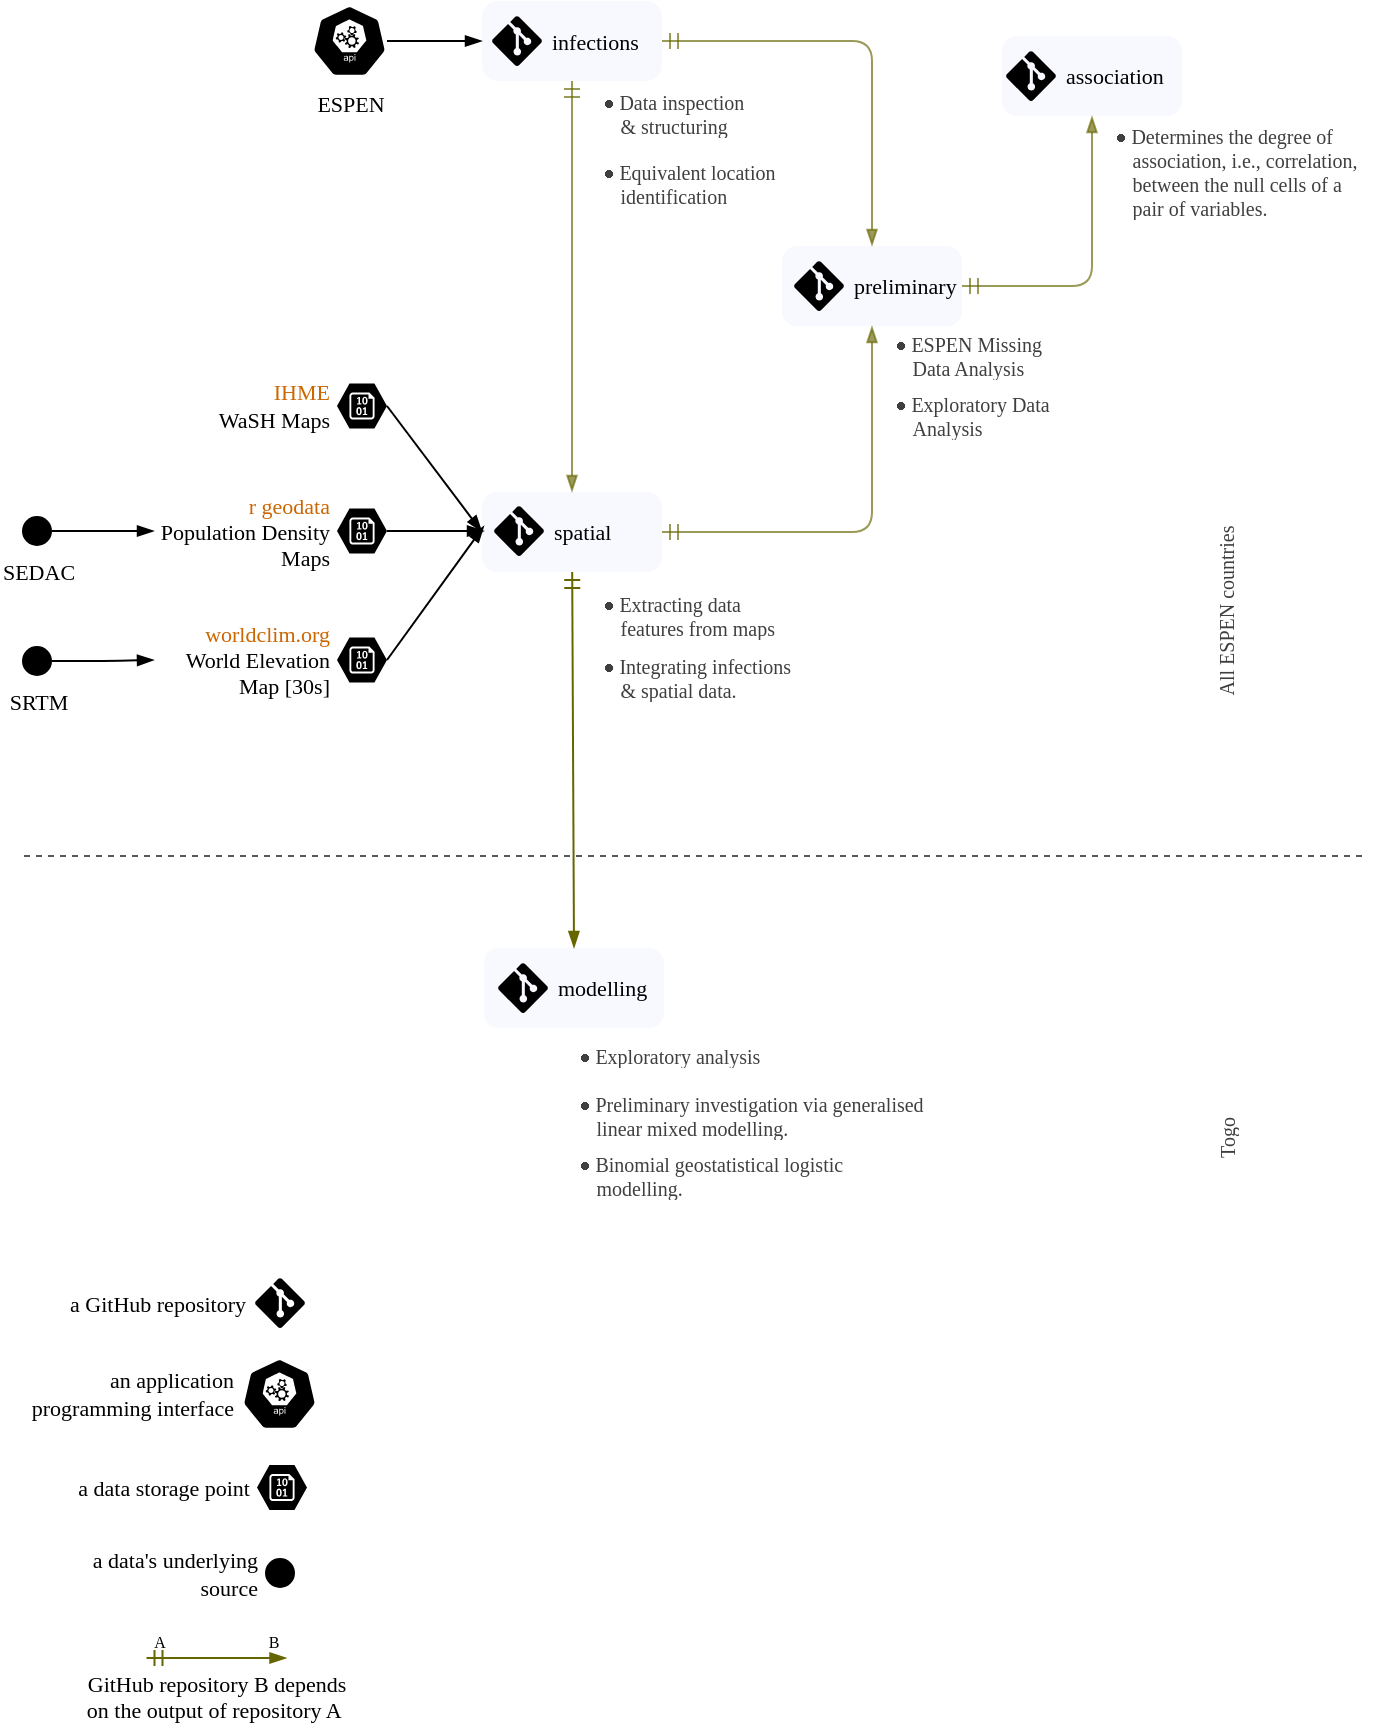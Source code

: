 <mxfile version="20.3.0" type="device"><diagram id="d1ab7348-05c3-a1e3-ca4d-12c340fd6b49" name="flow"><mxGraphModel dx="1038" dy="651" grid="1" gridSize="10" guides="1" tooltips="1" connect="1" arrows="1" fold="1" page="1" pageScale="1" pageWidth="827" pageHeight="1169" background="none" math="1" shadow="0"><root><mxCell id="0"/><mxCell id="1" parent="0"/><mxCell id="x-riW3ZFoQ_IFZtjwUd2-361" style="edgeStyle=orthogonalEdgeStyle;rounded=1;orthogonalLoop=1;jettySize=auto;html=1;entryX=0.5;entryY=1;entryDx=0;entryDy=0;startArrow=ERmandOne;startFill=0;endArrow=blockThin;endFill=1;strokeColor=#666600;opacity=65;" parent="1" source="1m_8A3rN13Qf_xB14CXs-471" target="1m_8A3rN13Qf_xB14CXs-472" edge="1"><mxGeometry relative="1" as="geometry"/></mxCell><mxCell id="x-riW3ZFoQ_IFZtjwUd2-366" value="" style="endArrow=none;dashed=1;html=1;rounded=1;strokeColor=#000000;opacity=65;" parent="1" edge="1"><mxGeometry width="50" height="50" relative="1" as="geometry"><mxPoint x="110" y="540" as="sourcePoint"/><mxPoint x="780" y="540" as="targetPoint"/></mxGeometry></mxCell><UserObject label="a GitHub repository" linkTarget="_blank" id="p4-r0AeJtEcNpWh-sozY-361"><mxCell style="verticalLabelPosition=middle;html=1;verticalAlign=middle;align=right;strokeColor=none;fillColor=#000000;shape=mxgraph.azure.git_repository;shadow=0;rotation=0;labelPosition=left;spacingRight=1;spacing=5;fontFamily=Gafata;fontSize=11;" vertex="1" parent="1"><mxGeometry x="225.5" y="751" width="25" height="25" as="geometry"/></mxCell></UserObject><mxCell id="p4-r0AeJtEcNpWh-sozY-362" value="an application&lt;br&gt;programming&amp;nbsp;interface" style="sketch=0;html=1;dashed=0;whitespace=wrap;fillColor=#000000;strokeColor=#ffffff;points=[[0.005,0.63,0],[0.1,0.2,0],[0.9,0.2,0],[0.5,0,0],[0.995,0.63,0],[0.72,0.99,0],[0.5,1,0],[0.28,0.99,0]];shape=mxgraph.kubernetes.icon;prIcon=api;labelPosition=left;verticalLabelPosition=middle;align=right;verticalAlign=middle;fontFamily=Gafata;fontSize=11;rotation=0;spacing=5;" vertex="1" parent="1"><mxGeometry x="219" y="791" width="37.5" height="36" as="geometry"/></mxCell><mxCell id="p4-r0AeJtEcNpWh-sozY-363" value="a data storage point" style="verticalLabelPosition=middle;html=1;verticalAlign=middle;align=right;strokeColor=none;fillColor=#000000;shape=mxgraph.azure.storage_blob;shadow=0;fontFamily=Gafata;fontSize=11;fontColor=#000000;rotation=0;labelPosition=left;spacing=5;" vertex="1" parent="1"><mxGeometry x="226.5" y="844.5" width="25" height="22.5" as="geometry"/></mxCell><mxCell id="p4-r0AeJtEcNpWh-sozY-364" value="a data's underlying&lt;br&gt;source" style="shape=ellipse;html=1;dashed=0;whitespace=wrap;aspect=fixed;perimeter=ellipsePerimeter;shadow=0;sketch=0;strokeColor=none;strokeWidth=1;fontFamily=Gafata;fontSize=11;fontColor=#000000;fillColor=#000000;rotation=0;labelPosition=left;verticalLabelPosition=middle;align=right;verticalAlign=middle;spacing=5;" vertex="1" parent="1"><mxGeometry x="230.5" y="891" width="15" height="15" as="geometry"/></mxCell><mxCell id="p4-r0AeJtEcNpWh-sozY-365" value="GitHub repository B depends&lt;br&gt;on the output of repository A&amp;nbsp;" style="edgeStyle=none;rounded=1;sketch=0;orthogonalLoop=1;jettySize=auto;html=1;shadow=0;strokeWidth=1;fontFamily=Gafata;fontSize=11;fontColor=#000000;startArrow=ERmandOne;startFill=0;endArrow=blockThin;endFill=1;elbow=vertical;strokeColor=#666600;labelPosition=center;verticalLabelPosition=bottom;align=center;verticalAlign=top;spacingLeft=0;" edge="1" parent="1"><mxGeometry relative="1" as="geometry"><mxPoint x="171.25" y="941" as="sourcePoint"/><mxPoint x="241.25" y="941" as="targetPoint"/></mxGeometry></mxCell><mxCell id="p4-r0AeJtEcNpWh-sozY-366" value="&lt;font style=&quot;font-size: 8px;&quot;&gt;B&lt;/font&gt;" style="text;html=1;strokeColor=none;fillColor=none;align=center;verticalAlign=middle;whiteSpace=wrap;rounded=1;fontSize=8;fontFamily=Gafata;" vertex="1" parent="1"><mxGeometry x="230.25" y="923" width="10" height="20" as="geometry"/></mxCell><mxCell id="p4-r0AeJtEcNpWh-sozY-367" value="&lt;font style=&quot;font-size: 8px;&quot;&gt;A&lt;/font&gt;" style="text;html=1;strokeColor=none;fillColor=none;align=center;verticalAlign=middle;whiteSpace=wrap;rounded=1;fontSize=8;fontFamily=Gafata;" vertex="1" parent="1"><mxGeometry x="173" y="923" width="10" height="20" as="geometry"/></mxCell><UserObject label="All ESPEN countries" tooltip="Geographic information processing: Extracting spatial data features per ESPEN STH experiments site." id="p4-r0AeJtEcNpWh-sozY-368"><mxCell style="text;html=1;strokeColor=none;fillColor=none;align=center;verticalAlign=middle;whiteSpace=wrap;rounded=1;fontFamily=Gafata;fontSize=10;opacity=15;fontColor=#000000;textOpacity=75;direction=south;horizontal=0;" vertex="1" parent="1"><mxGeometry x="703.5" y="366.5" width="14.5" height="101" as="geometry"/></mxCell></UserObject><UserObject label="Togo" tooltip="Geographic information processing: Extracting spatial data features per ESPEN STH experiments site." id="p4-r0AeJtEcNpWh-sozY-369"><mxCell style="text;html=1;strokeColor=none;fillColor=none;align=center;verticalAlign=middle;whiteSpace=wrap;rounded=1;fontFamily=Gafata;fontSize=10;opacity=15;fontColor=#000000;textOpacity=75;direction=south;horizontal=0;" vertex="1" parent="1"><mxGeometry x="703.5" y="630" width="14.5" height="101" as="geometry"/></mxCell></UserObject><mxCell id="1m_8A3rN13Qf_xB14CXs-442" value="output" parent="0"/><mxCell id="1m_8A3rN13Qf_xB14CXs-449" value="" style="strokeColor=none;fillColor=#CCCCFF;shadow=0;strokeWidth=1;rounded=1;absoluteArcSize=1;arcSize=15;fontSize=12;fontColor=#9E9E9E;align=center;html=1;opacity=15;rotation=0;" parent="1m_8A3rN13Qf_xB14CXs-442" vertex="1"><mxGeometry x="339" y="358" width="90" height="40" as="geometry"/></mxCell><mxCell id="1m_8A3rN13Qf_xB14CXs-416" value="git" parent="0"/><UserObject label="" linkTarget="_blank" id="1m_8A3rN13Qf_xB14CXs-471"><mxCell style="strokeColor=none;fillColor=#CCCCFF;shadow=0;strokeWidth=1;rounded=1;absoluteArcSize=1;arcSize=15;fontSize=12;fontColor=#9E9E9E;align=center;html=1;opacity=15;rotation=0;" parent="1m_8A3rN13Qf_xB14CXs-416" vertex="1"><mxGeometry x="489" y="235" width="90" height="40" as="geometry"/></mxCell></UserObject><mxCell id="1m_8A3rN13Qf_xB14CXs-470" value="" style="strokeColor=none;fillColor=#CCCCFF;shadow=0;strokeWidth=1;rounded=1;absoluteArcSize=1;arcSize=15;fontSize=12;fontColor=#9E9E9E;align=center;html=1;opacity=15;rotation=0;" parent="1m_8A3rN13Qf_xB14CXs-416" vertex="1"><mxGeometry x="340" y="586" width="90" height="40" as="geometry"/></mxCell><mxCell id="1m_8A3rN13Qf_xB14CXs-472" value="" style="strokeColor=none;fillColor=#CCCCFF;shadow=0;strokeWidth=1;rounded=1;absoluteArcSize=1;arcSize=15;fontSize=12;fontColor=#9E9E9E;align=center;html=1;opacity=15;rotation=0;" parent="1m_8A3rN13Qf_xB14CXs-416" vertex="1"><mxGeometry x="599" y="130" width="90" height="40" as="geometry"/></mxCell><mxCell id="1m_8A3rN13Qf_xB14CXs-447" value="" style="strokeColor=none;fillColor=#CCCCFF;shadow=0;strokeWidth=1;rounded=1;absoluteArcSize=1;arcSize=16;fontSize=12;fontColor=#9E9E9E;align=center;html=1;opacity=15;rotation=0;" parent="1m_8A3rN13Qf_xB14CXs-416" vertex="1"><mxGeometry x="339" y="112.5" width="90" height="40" as="geometry"/></mxCell><UserObject label="infections" link="https://www.github.com/helminthiases/infections" linkTarget="_blank" id="1m_8A3rN13Qf_xB14CXs-414"><mxCell style="verticalLabelPosition=middle;html=1;verticalAlign=middle;align=left;strokeColor=none;fillColor=#000000;shape=mxgraph.azure.git_repository;shadow=0;rotation=0;labelPosition=right;spacingRight=1;spacing=5;fontFamily=Gafata;fontSize=11;" parent="1m_8A3rN13Qf_xB14CXs-416" vertex="1"><mxGeometry x="344" y="120" width="25" height="25" as="geometry"/></mxCell></UserObject><UserObject label="spatial" link="https://www.github.com/helminthiases/spatial" linkTarget="_blank" id="1m_8A3rN13Qf_xB14CXs-419"><mxCell style="verticalLabelPosition=middle;html=1;verticalAlign=middle;align=left;strokeColor=none;fillColor=#000000;shape=mxgraph.azure.git_repository;shadow=0;rotation=0;labelPosition=right;spacingRight=1;spacing=5;fontFamily=Gafata;fontSize=11;" parent="1m_8A3rN13Qf_xB14CXs-416" vertex="1"><mxGeometry x="345" y="365" width="25" height="25" as="geometry"/></mxCell></UserObject><mxCell id="1m_8A3rN13Qf_xB14CXs-475" value="\( \bullet\)&amp;nbsp;Data inspection&lt;br&gt;\(\;\;\) &amp;amp; structuring" style="text;html=1;strokeColor=none;fillColor=none;align=left;verticalAlign=middle;whiteSpace=wrap;rounded=1;fontFamily=Gafata;fontSize=10;opacity=15;fontColor=#000000;textOpacity=75;glass=1;" parent="1m_8A3rN13Qf_xB14CXs-416" vertex="1"><mxGeometry x="398" y="154" width="90" height="30" as="geometry"/></mxCell><UserObject label="\( \bullet\)&amp;nbsp;Equivalent location&lt;br&gt;\(\;\;\)&amp;nbsp;identification" tooltip="The identification of equivalent locations via graphical networks." id="1m_8A3rN13Qf_xB14CXs-476"><mxCell style="text;html=1;strokeColor=none;fillColor=none;align=left;verticalAlign=middle;whiteSpace=wrap;rounded=1;fontFamily=Gafata;fontSize=10;opacity=15;fontColor=#000000;textOpacity=75;glass=1;" parent="1m_8A3rN13Qf_xB14CXs-416" vertex="1"><mxGeometry x="398" y="189" width="94" height="30" as="geometry"/></mxCell></UserObject><UserObject label="\( \bullet\) Determines the degree of&lt;br&gt;\(\;\;\) association, i.e., correlation,&lt;br&gt;\(\;\;\) between the null cells of a&lt;br&gt;\(\;\;\) pair of variables." tooltip="Determines the degree of association, i.e., correlation, between the null cells of a pair of variables." link="https://helminthiases.github.io/data/pattern.html#null-correlation" linkTarget="_blank" id="x-riW3ZFoQ_IFZtjwUd2-365"><mxCell style="text;html=1;strokeColor=none;fillColor=none;align=left;verticalAlign=middle;whiteSpace=wrap;rounded=1;fontFamily=Gafata;fontSize=10;opacity=15;fontColor=#000000;textOpacity=75;" parent="1m_8A3rN13Qf_xB14CXs-416" vertex="1"><mxGeometry x="654" y="175" width="136" height="45" as="geometry"/></mxCell></UserObject><UserObject label="\( \bullet\) ESPEN Missing&lt;br&gt;\(\;\;\) Data Analysis" link="https://helminthiases.github.io/data" linkTarget="_blank" id="1m_8A3rN13Qf_xB14CXs-482"><mxCell style="text;html=1;strokeColor=none;fillColor=none;align=left;verticalAlign=middle;whiteSpace=wrap;rounded=1;fontFamily=Gafata;fontSize=10;opacity=15;fontColor=#000000;textOpacity=75;glass=1;" parent="1m_8A3rN13Qf_xB14CXs-416" vertex="1"><mxGeometry x="544" y="275" width="103" height="30" as="geometry"/></mxCell></UserObject><UserObject label="\(\bullet\)&amp;nbsp;Exploratory Data &lt;br&gt;\(\;\;\)&amp;nbsp;Analysis" link="https://helminthiases.github.io/exploration" linkTarget="_blank" id="1m_8A3rN13Qf_xB14CXs-483"><mxCell style="text;html=1;strokeColor=none;fillColor=none;align=left;verticalAlign=middle;whiteSpace=wrap;rounded=1;fontFamily=Gafata;fontSize=10;opacity=15;fontColor=#000000;textOpacity=75;glass=1;" parent="1m_8A3rN13Qf_xB14CXs-416" vertex="1"><mxGeometry x="544" y="305" width="100" height="30" as="geometry"/></mxCell></UserObject><UserObject label="\( \bullet\) Extracting data&lt;br&gt;\(\;\;\) features from maps" tooltip="Geographic information processing: Extracting spatial data features per ESPEN STH experiments site." id="1m_8A3rN13Qf_xB14CXs-477"><mxCell style="text;html=1;strokeColor=none;fillColor=none;align=left;verticalAlign=middle;whiteSpace=wrap;rounded=1;fontFamily=Gafata;fontSize=10;opacity=15;fontColor=#000000;textOpacity=75;" parent="1m_8A3rN13Qf_xB14CXs-416" vertex="1"><mxGeometry x="398" y="405" width="101" height="30" as="geometry"/></mxCell></UserObject><UserObject label="\( \bullet\)&amp;nbsp;Integrating infections&lt;br&gt;\(\;\;\) &amp;amp; spatial data." tooltip="Integrating spatial data features &amp; ESPEN &lt;i&gt;geohelminths survey experiments&lt;/i&gt; data." id="1m_8A3rN13Qf_xB14CXs-478"><mxCell style="text;html=1;strokeColor=none;fillColor=none;align=left;verticalAlign=middle;whiteSpace=wrap;rounded=1;fontFamily=Gafata;fontSize=10;opacity=15;fontColor=#000000;textOpacity=75;" parent="1m_8A3rN13Qf_xB14CXs-416" vertex="1"><mxGeometry x="398" y="436" width="101" height="30" as="geometry"/></mxCell></UserObject><UserObject label="\( \bullet\) Exploratory analysis" tooltip="The thesis outlines the results of this exploratory data analysis." id="x-riW3ZFoQ_IFZtjwUd2-362"><mxCell style="text;html=1;strokeColor=none;fillColor=none;align=left;verticalAlign=middle;whiteSpace=wrap;rounded=1;fontFamily=Gafata;fontSize=10;opacity=15;fontColor=#000000;textOpacity=75;" parent="1m_8A3rN13Qf_xB14CXs-416" vertex="1"><mxGeometry x="386" y="625" width="101" height="30" as="geometry"/></mxCell></UserObject><UserObject label="\( \bullet\) Preliminary investigation via generalised&lt;br&gt;\(\;\;\) linear mixed modelling." tooltip="A preliminary step for binomial geostatistical logistic modelling.  Refer to the thesis for details." id="x-riW3ZFoQ_IFZtjwUd2-363"><mxCell style="text;html=1;strokeColor=none;fillColor=none;align=left;verticalAlign=middle;whiteSpace=wrap;rounded=1;fontFamily=Gafata;fontSize=10;opacity=15;fontColor=#000000;textOpacity=75;" parent="1m_8A3rN13Qf_xB14CXs-416" vertex="1"><mxGeometry x="386" y="655" width="190" height="30" as="geometry"/></mxCell></UserObject><UserObject label="\( \bullet\) Binomial geostatistical logistic&lt;br&gt;\(\;\;\) modelling." tooltip="Refer to the thesis for details." id="x-riW3ZFoQ_IFZtjwUd2-364"><mxCell style="text;html=1;strokeColor=none;fillColor=none;align=left;verticalAlign=middle;whiteSpace=wrap;rounded=1;fontFamily=Gafata;fontSize=10;opacity=15;fontColor=#000000;textOpacity=75;" parent="1m_8A3rN13Qf_xB14CXs-416" vertex="1"><mxGeometry x="386" y="685" width="190" height="30" as="geometry"/></mxCell></UserObject><UserObject label="association" link="https://www.github.com/helminthiases/association" linkTarget="_blank" id="1m_8A3rN13Qf_xB14CXs-422"><mxCell style="verticalLabelPosition=middle;html=1;verticalAlign=middle;align=left;strokeColor=none;fillColor=#000000;shape=mxgraph.azure.git_repository;shadow=0;rotation=0;labelPosition=right;spacingRight=1;spacing=5;fontFamily=Gafata;fontSize=11;" parent="1m_8A3rN13Qf_xB14CXs-416" vertex="1"><mxGeometry x="601" y="137.5" width="25" height="25" as="geometry"/></mxCell></UserObject><UserObject label="modelling" link="https://www.github.com/helminthiases/modelling" linkTarget="_blank" id="1m_8A3rN13Qf_xB14CXs-421"><mxCell style="verticalLabelPosition=middle;html=1;verticalAlign=middle;align=left;strokeColor=none;fillColor=#000000;shape=mxgraph.azure.git_repository;shadow=0;rotation=0;labelPosition=right;spacingRight=1;spacing=5;fontFamily=Gafata;fontSize=11;" parent="1m_8A3rN13Qf_xB14CXs-416" vertex="1"><mxGeometry x="347" y="593.5" width="25" height="25" as="geometry"/></mxCell></UserObject><UserObject label="preliminary" link="https://www.github.com/helminthiases/preliminary" linkTarget="_blank" id="1m_8A3rN13Qf_xB14CXs-420"><mxCell style="verticalLabelPosition=middle;html=1;verticalAlign=middle;align=left;strokeColor=none;fillColor=#000000;shape=mxgraph.azure.git_repository;shadow=0;rotation=0;labelPosition=right;spacingRight=1;spacing=5;fontFamily=Gafata;fontSize=11;" parent="1m_8A3rN13Qf_xB14CXs-416" vertex="1"><mxGeometry x="495" y="242.5" width="25" height="25" as="geometry"/></mxCell></UserObject><mxCell id="1m_8A3rN13Qf_xB14CXs-425" value="source" parent="0"/><mxCell id="361" value="" style="strokeColor=none;fillColor=#ffffff;shadow=0;strokeWidth=1;rounded=1;absoluteArcSize=1;arcSize=2;fontSize=11;fontColor=#9E9E9E;align=center;html=1;fontFamily=Gafata;" parent="1m_8A3rN13Qf_xB14CXs-425" vertex="1"><mxGeometry x="181.5" y="295" width="110" height="40" as="geometry"/></mxCell><UserObject label="ESPEN" link="https://espen.stoplight.io/docs/espen-api-docs/YXBpOjM4MDcyNTM-data" linkTarget="_blank" tooltip="Expanded Special Project for the Elimination of Neglected Tropical Diseases" id="1m_8A3rN13Qf_xB14CXs-412"><mxCell style="sketch=0;html=1;dashed=0;whitespace=wrap;fillColor=#000000;strokeColor=#ffffff;points=[[0.005,0.63,0],[0.1,0.2,0],[0.9,0.2,0],[0.5,0,0],[0.995,0.63,0],[0.72,0.99,0],[0.5,1,0],[0.28,0.99,0]];shape=mxgraph.kubernetes.icon;prIcon=api;labelPosition=center;verticalLabelPosition=bottom;align=center;verticalAlign=top;fontFamily=Gafata;fontSize=11;rotation=0;" parent="1m_8A3rN13Qf_xB14CXs-425" vertex="1"><mxGeometry x="254" y="114.5" width="37.5" height="36" as="geometry"/></mxCell></UserObject><mxCell id="1m_8A3rN13Qf_xB14CXs-426" value="" style="strokeColor=none;fillColor=#ffffff;shadow=0;strokeWidth=1;rounded=1;absoluteArcSize=1;arcSize=2;fontSize=11;fontColor=#9E9E9E;align=center;html=1;fontFamily=Gafata;" parent="1m_8A3rN13Qf_xB14CXs-425" vertex="1"><mxGeometry x="175" y="357.5" width="116.5" height="40" as="geometry"/></mxCell><mxCell id="1m_8A3rN13Qf_xB14CXs-429" value="" style="strokeColor=none;fillColor=#ffffff;shadow=0;strokeWidth=1;rounded=1;absoluteArcSize=1;arcSize=2;fontSize=11;fontColor=#9E9E9E;align=center;html=1;fontFamily=Gafata;" parent="1m_8A3rN13Qf_xB14CXs-425" vertex="1"><mxGeometry x="175" y="422" width="116.5" height="40" as="geometry"/></mxCell><UserObject label="&lt;font color=&quot;#cc6600&quot;&gt;worldclim.org&lt;/font&gt;&lt;br&gt;World Elevation&lt;br&gt;Map [30s]" link="https://worldclim.org/data/worldclim21.html" linkTarget="_blank" id="1m_8A3rN13Qf_xB14CXs-431"><mxCell style="verticalLabelPosition=middle;html=1;verticalAlign=middle;align=right;strokeColor=none;fillColor=#000000;shape=mxgraph.azure.storage_blob;shadow=0;fontFamily=Gafata;fontSize=11;fontColor=#000000;rotation=0;labelPosition=left;spacing=5;" parent="1m_8A3rN13Qf_xB14CXs-425" vertex="1"><mxGeometry x="266.5" y="430.75" width="25" height="22.5" as="geometry"/></mxCell></UserObject><UserObject label="&lt;span style=&quot;text-align: left;&quot;&gt;&lt;font color=&quot;#cc6600&quot;&gt;r geodata&lt;/font&gt;&lt;/span&gt;&lt;br style=&quot;text-align: left;&quot;&gt;&lt;span style=&quot;text-align: left;&quot;&gt;Population Density&lt;br&gt;Maps&lt;/span&gt;" link="https://geodata.ucdavis.edu/geodata/pop/" linkTarget="_blank" id="1m_8A3rN13Qf_xB14CXs-434"><mxCell style="verticalLabelPosition=middle;html=1;verticalAlign=middle;align=right;strokeColor=none;fillColor=#000000;shape=mxgraph.azure.storage_blob;shadow=0;fontFamily=Gafata;fontSize=11;fontColor=#000000;rotation=0;labelPosition=left;spacing=5;" parent="1m_8A3rN13Qf_xB14CXs-425" vertex="1"><mxGeometry x="266.5" y="366.25" width="25" height="22.5" as="geometry"/></mxCell></UserObject><UserObject label="&lt;span style=&quot;text-align: left;&quot;&gt;&lt;font color=&quot;#cc6600&quot;&gt;IHME&lt;/font&gt;&lt;/span&gt;&lt;br style=&quot;text-align: left;&quot;&gt;&lt;span style=&quot;text-align: left;&quot;&gt;WaSH&amp;nbsp;Maps&lt;/span&gt;" link="https://cloud.ihme.washington.edu/s/bkH2X2tFQMejMxy" linkTarget="_blank" tooltip="Institute for Health Metrics and Evaluation" id="1m_8A3rN13Qf_xB14CXs-436"><mxCell style="verticalLabelPosition=middle;html=1;verticalAlign=middle;align=right;strokeColor=none;fillColor=#000000;shape=mxgraph.azure.storage_blob;shadow=0;fontFamily=Gafata;fontSize=11;fontColor=#000000;rotation=0;labelPosition=left;spacing=5;" parent="1m_8A3rN13Qf_xB14CXs-425" vertex="1"><mxGeometry x="266.5" y="303.75" width="25" height="22.5" as="geometry"/></mxCell></UserObject><mxCell id="1m_8A3rN13Qf_xB14CXs-460" value="reference" parent="0"/><mxCell id="1m_8A3rN13Qf_xB14CXs-461" style="edgeStyle=orthogonalEdgeStyle;rounded=1;sketch=0;orthogonalLoop=1;jettySize=auto;html=1;entryX=0;entryY=0.5;entryDx=0;entryDy=0;shadow=0;strokeWidth=1;fontFamily=Gafata;fontSize=11;fontColor=#000000;endArrow=blockThin;endFill=1;elbow=vertical;" parent="1m_8A3rN13Qf_xB14CXs-460" source="1m_8A3rN13Qf_xB14CXs-459" target="1m_8A3rN13Qf_xB14CXs-426" edge="1"><mxGeometry relative="1" as="geometry"/></mxCell><UserObject label="SEDAC" link="https://sedac.ciesin.columbia.edu/data/collection/gpw-v4/documentation" linkTarget="_blank" tooltip="SEDAC (Socioeconomic Data &amp; Applications Center) is a NASA &lt;i&gt;Earth Observing System Data and Information System&lt;/i&gt; data centre." id="1m_8A3rN13Qf_xB14CXs-459"><mxCell style="shape=ellipse;html=1;dashed=0;whitespace=wrap;aspect=fixed;perimeter=ellipsePerimeter;shadow=0;sketch=0;strokeColor=none;strokeWidth=1;fontFamily=Gafata;fontSize=11;fontColor=#000000;fillColor=#000000;rotation=0;labelPosition=center;verticalLabelPosition=bottom;align=center;verticalAlign=top;" parent="1m_8A3rN13Qf_xB14CXs-460" vertex="1"><mxGeometry x="109" y="370" width="15" height="15" as="geometry"/></mxCell></UserObject><mxCell id="1m_8A3rN13Qf_xB14CXs-463" style="edgeStyle=orthogonalEdgeStyle;rounded=1;sketch=0;orthogonalLoop=1;jettySize=auto;html=1;entryX=0;entryY=0.5;entryDx=0;entryDy=0;shadow=0;strokeWidth=1;fontFamily=Gafata;fontSize=11;fontColor=#000000;endArrow=blockThin;endFill=1;elbow=vertical;" parent="1m_8A3rN13Qf_xB14CXs-460" source="1m_8A3rN13Qf_xB14CXs-462" target="1m_8A3rN13Qf_xB14CXs-429" edge="1"><mxGeometry relative="1" as="geometry"/></mxCell><UserObject label="SRTM" tooltip="Shuttle Radar Topography Mission (SRTM)" link="https://eospso.gsfc.nasa.gov/missions/shuttle-radar-topography-mission" linkTarget="_blank" id="1m_8A3rN13Qf_xB14CXs-462"><mxCell style="shape=ellipse;html=1;dashed=0;whitespace=wrap;aspect=fixed;perimeter=ellipsePerimeter;shadow=0;sketch=0;strokeColor=none;strokeWidth=1;fontFamily=Gafata;fontSize=11;fontColor=#000000;fillColor=#000000;rotation=0;labelPosition=center;verticalLabelPosition=bottom;align=center;verticalAlign=top;" parent="1m_8A3rN13Qf_xB14CXs-460" vertex="1"><mxGeometry x="109" y="435" width="15" height="15" as="geometry"/></mxCell></UserObject><mxCell id="1m_8A3rN13Qf_xB14CXs-464" value="" style="edgeStyle=orthogonalEdgeStyle;rounded=1;sketch=0;orthogonalLoop=1;jettySize=auto;html=1;shadow=0;strokeWidth=1;fontFamily=Gafata;fontSize=11;fontColor=#000000;endArrow=blockThin;endFill=1;elbow=vertical;exitX=0.5;exitY=1;exitDx=0;exitDy=0;startArrow=ERmandOne;startFill=0;horizontal=0;verticalAlign=bottom;strokeColor=#666600;opacity=65;" parent="1m_8A3rN13Qf_xB14CXs-460" source="1m_8A3rN13Qf_xB14CXs-447" target="1m_8A3rN13Qf_xB14CXs-449" edge="1"><mxGeometry x="0.046" y="16" relative="1" as="geometry"><mxPoint y="1" as="offset"/></mxGeometry></mxCell><mxCell id="1m_8A3rN13Qf_xB14CXs-465" style="rounded=1;sketch=0;orthogonalLoop=1;jettySize=auto;html=1;entryX=0;entryY=0.5;entryDx=0;entryDy=0;shadow=0;strokeWidth=1;fontFamily=Gafata;fontSize=11;fontColor=#000000;endArrow=blockThin;endFill=1;elbow=vertical;exitX=1;exitY=0.5;exitDx=0;exitDy=0;startArrow=none;startFill=0;exitPerimeter=0;" parent="1m_8A3rN13Qf_xB14CXs-460" source="1m_8A3rN13Qf_xB14CXs-436" target="1m_8A3rN13Qf_xB14CXs-449" edge="1"><mxGeometry relative="1" as="geometry"/></mxCell><mxCell id="1m_8A3rN13Qf_xB14CXs-466" style="edgeStyle=none;rounded=1;sketch=0;orthogonalLoop=1;jettySize=auto;html=1;shadow=0;strokeWidth=1;fontFamily=Gafata;fontSize=11;fontColor=#000000;endArrow=blockThin;endFill=1;elbow=vertical;" parent="1m_8A3rN13Qf_xB14CXs-460" source="1m_8A3rN13Qf_xB14CXs-434" edge="1"><mxGeometry relative="1" as="geometry"><mxPoint x="340" y="377.5" as="targetPoint"/></mxGeometry></mxCell><mxCell id="1m_8A3rN13Qf_xB14CXs-467" style="edgeStyle=none;rounded=1;sketch=0;orthogonalLoop=1;jettySize=auto;html=1;shadow=0;strokeWidth=1;fontFamily=Gafata;fontSize=11;fontColor=#000000;endArrow=blockThin;endFill=1;elbow=vertical;exitX=1;exitY=0.5;exitDx=0;exitDy=0;exitPerimeter=0;" parent="1m_8A3rN13Qf_xB14CXs-460" source="1m_8A3rN13Qf_xB14CXs-431" edge="1"><mxGeometry relative="1" as="geometry"><mxPoint x="340" y="375" as="targetPoint"/></mxGeometry></mxCell><mxCell id="1m_8A3rN13Qf_xB14CXs-469" style="edgeStyle=none;rounded=1;sketch=0;orthogonalLoop=1;jettySize=auto;html=1;entryX=0;entryY=0.5;entryDx=0;entryDy=0;shadow=0;strokeWidth=1;fontFamily=Gafata;fontSize=11;fontColor=#000000;endArrow=blockThin;endFill=1;elbow=vertical;" parent="1m_8A3rN13Qf_xB14CXs-460" source="1m_8A3rN13Qf_xB14CXs-412" target="1m_8A3rN13Qf_xB14CXs-447" edge="1"><mxGeometry relative="1" as="geometry"/></mxCell><mxCell id="1m_8A3rN13Qf_xB14CXs-474" value="" style="edgeStyle=none;rounded=1;sketch=0;orthogonalLoop=1;jettySize=auto;html=1;entryX=0.5;entryY=0;entryDx=0;entryDy=0;shadow=0;strokeWidth=1;fontFamily=Gafata;fontSize=11;fontColor=#000000;startArrow=ERmandOne;startFill=0;endArrow=blockThin;endFill=1;elbow=vertical;strokeColor=#666600;" parent="1m_8A3rN13Qf_xB14CXs-460" source="1m_8A3rN13Qf_xB14CXs-449" target="1m_8A3rN13Qf_xB14CXs-470" edge="1"><mxGeometry relative="1" as="geometry"/></mxCell><mxCell id="1m_8A3rN13Qf_xB14CXs-480" style="edgeStyle=orthogonalEdgeStyle;rounded=1;sketch=0;orthogonalLoop=1;jettySize=auto;html=1;entryX=0.5;entryY=1;entryDx=0;entryDy=0;shadow=0;strokeColor=#666600;strokeWidth=1;fontFamily=Gafata;fontSize=11;fontColor=#000000;startArrow=ERmandOne;startFill=0;endArrow=blockThin;endFill=1;opacity=65;elbow=vertical;" parent="1m_8A3rN13Qf_xB14CXs-460" source="1m_8A3rN13Qf_xB14CXs-449" target="1m_8A3rN13Qf_xB14CXs-471" edge="1"><mxGeometry relative="1" as="geometry"/></mxCell><mxCell id="1m_8A3rN13Qf_xB14CXs-481" style="edgeStyle=orthogonalEdgeStyle;rounded=1;sketch=0;orthogonalLoop=1;jettySize=auto;html=1;entryX=0.5;entryY=0;entryDx=0;entryDy=0;shadow=0;strokeColor=#666600;strokeWidth=1;fontFamily=Gafata;fontSize=11;fontColor=#000000;startArrow=ERmandOne;startFill=0;endArrow=blockThin;endFill=1;opacity=65;elbow=vertical;" parent="1m_8A3rN13Qf_xB14CXs-460" source="1m_8A3rN13Qf_xB14CXs-447" target="1m_8A3rN13Qf_xB14CXs-471" edge="1"><mxGeometry relative="1" as="geometry"/></mxCell></root></mxGraphModel></diagram></mxfile>